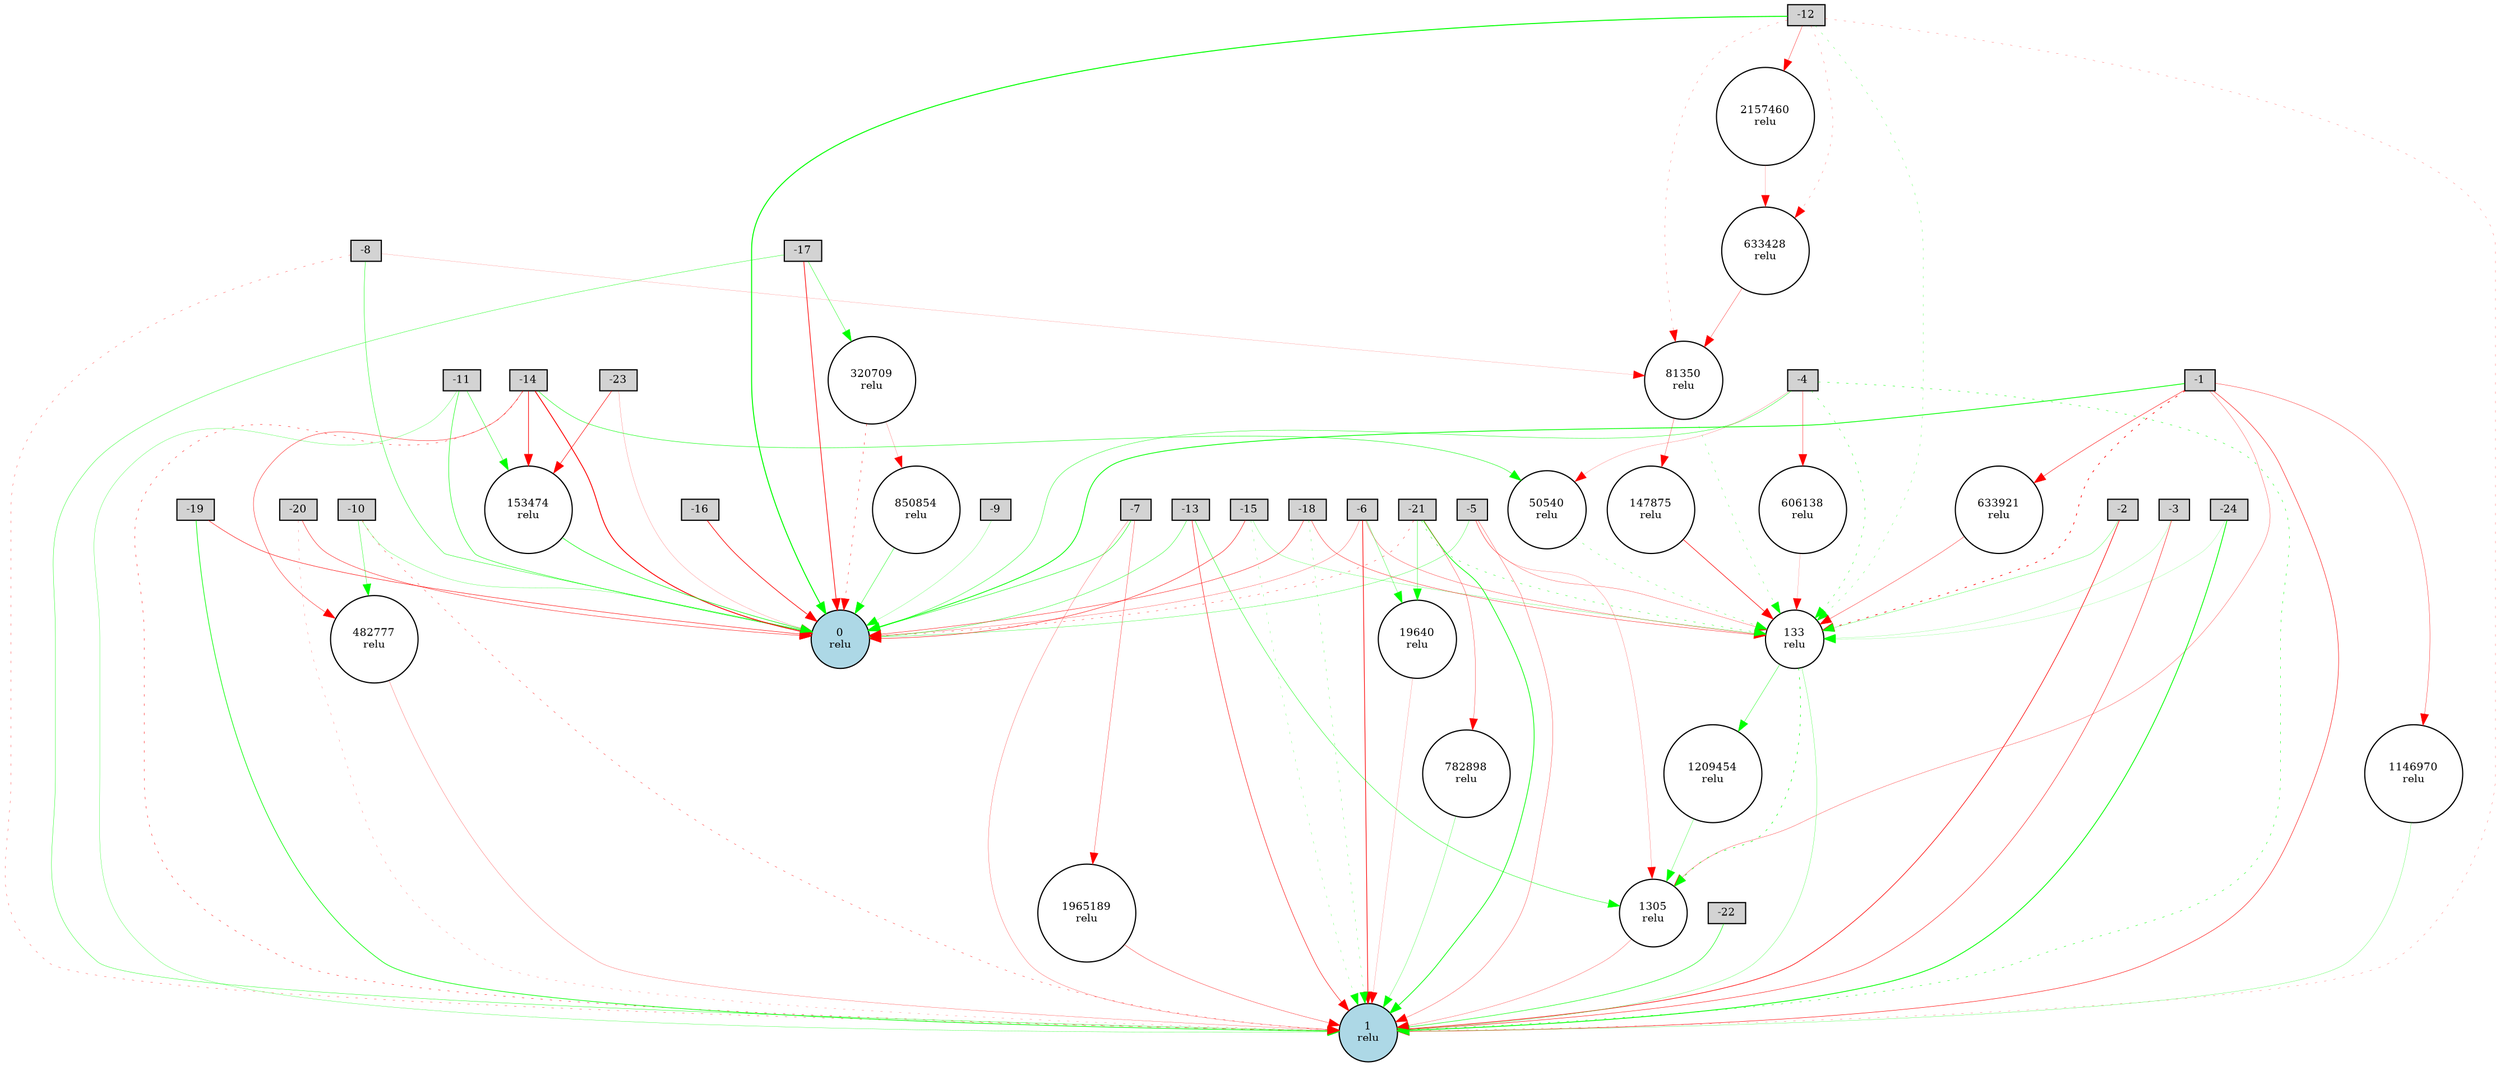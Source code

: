 digraph {
	node [fontsize=9 height=0.2 shape=circle width=0.2]
	A [label=-1 fillcolor=lightgray shape=box style=filled]
	B [label=-2 fillcolor=lightgray shape=box style=filled]
	-3 [label=-3 fillcolor=lightgray shape=box style=filled]
	-4 [label=-4 fillcolor=lightgray shape=box style=filled]
	-5 [label=-5 fillcolor=lightgray shape=box style=filled]
	-6 [label=-6 fillcolor=lightgray shape=box style=filled]
	-7 [label=-7 fillcolor=lightgray shape=box style=filled]
	-8 [label=-8 fillcolor=lightgray shape=box style=filled]
	-9 [label=-9 fillcolor=lightgray shape=box style=filled]
	-10 [label=-10 fillcolor=lightgray shape=box style=filled]
	-11 [label=-11 fillcolor=lightgray shape=box style=filled]
	-12 [label=-12 fillcolor=lightgray shape=box style=filled]
	-13 [label=-13 fillcolor=lightgray shape=box style=filled]
	-14 [label=-14 fillcolor=lightgray shape=box style=filled]
	-15 [label=-15 fillcolor=lightgray shape=box style=filled]
	-16 [label=-16 fillcolor=lightgray shape=box style=filled]
	-17 [label=-17 fillcolor=lightgray shape=box style=filled]
	-18 [label=-18 fillcolor=lightgray shape=box style=filled]
	-19 [label=-19 fillcolor=lightgray shape=box style=filled]
	-20 [label=-20 fillcolor=lightgray shape=box style=filled]
	-21 [label=-21 fillcolor=lightgray shape=box style=filled]
	-22 [label=-22 fillcolor=lightgray shape=box style=filled]
	-23 [label=-23 fillcolor=lightgray shape=box style=filled]
	-24 [label=-24 fillcolor=lightgray shape=box style=filled]
	"A XOR B" [label="0
relu" fillcolor=lightblue style=filled]
	1 [label="1
relu" fillcolor=lightblue style=filled]
	153474 [label="153474
relu" fillcolor=white style=filled]
	147875 [label="147875
relu" fillcolor=white style=filled]
	633921 [label="633921
relu" fillcolor=white style=filled]
	133 [label="133
relu" fillcolor=white style=filled]
	81350 [label="81350
relu" fillcolor=white style=filled]
	320709 [label="320709
relu" fillcolor=white style=filled]
	850854 [label="850854
relu" fillcolor=white style=filled]
	1146970 [label="1146970
relu" fillcolor=white style=filled]
	1965189 [label="1965189
relu" fillcolor=white style=filled]
	50540 [label="50540
relu" fillcolor=white style=filled]
	482777 [label="482777
relu" fillcolor=white style=filled]
	1209454 [label="1209454
relu" fillcolor=white style=filled]
	782898 [label="782898
relu" fillcolor=white style=filled]
	633428 [label="633428
relu" fillcolor=white style=filled]
	2157460 [label="2157460
relu" fillcolor=white style=filled]
	19640 [label="19640
relu" fillcolor=white style=filled]
	1305 [label="1305
relu" fillcolor=white style=filled]
	606138 [label="606138
relu" fillcolor=white style=filled]
	-22 -> 1 [color=green penwidth=0.4153355991768004 style=solid]
	-8 -> 1 [color=red penwidth=0.22111410156052982 style=dotted]
	-5 -> "A XOR B" [color=green penwidth=0.23446951721825476 style=solid]
	-10 -> 1 [color=red penwidth=0.2734602953909824 style=dotted]
	-6 -> "A XOR B" [color=red penwidth=0.2027109555895194 style=solid]
	B -> 1 [color=red penwidth=0.514406828680992 style=solid]
	-11 -> "A XOR B" [color=green penwidth=0.39816931727240035 style=solid]
	-4 -> 1 [color=green penwidth=0.34424589703630504 style=dotted]
	-10 -> "A XOR B" [color=green penwidth=0.1974061373609122 style=solid]
	-14 -> 1 [color=red penwidth=0.3249411117210388 style=dotted]
	-19 -> "A XOR B" [color=red penwidth=0.38916427109413043 style=solid]
	-8 -> "A XOR B" [color=green penwidth=0.32639649618763344 style=solid]
	-18 -> 1 [color=green penwidth=0.20727228547836607 style=dotted]
	-4 -> 133 [color=green penwidth=0.29407744385605394 style=dotted]
	-21 -> "A XOR B" [color=red penwidth=0.27023616971904857 style=dotted]
	-12 -> "A XOR B" [color=green penwidth=0.8450704091806841 style=solid]
	-20 -> "A XOR B" [color=red penwidth=0.3389645500914119 style=solid]
	-11 -> 1 [color=green penwidth=0.20517528168360558 style=solid]
	-3 -> 133 [color=green penwidth=0.12661274083064605 style=solid]
	A -> 1 [color=red penwidth=0.38336270255439 style=solid]
	-17 -> "A XOR B" [color=red penwidth=0.571200769786537 style=solid]
	-5 -> 1 [color=red penwidth=0.2280133281612957 style=solid]
	-24 -> 133 [color=green penwidth=0.11311321328986589 style=solid]
	-15 -> 1 [color=green penwidth=0.17724895982852432 style=dotted]
	-17 -> 1 [color=green penwidth=0.2771613138364445 style=solid]
	-14 -> "A XOR B" [color=red penwidth=0.7469486104088494 style=solid]
	-19 -> 1 [color=green penwidth=0.5503147712861134 style=solid]
	-7 -> 1 [color=red penwidth=0.18659580762882177 style=solid]
	-15 -> "A XOR B" [color=red penwidth=0.37442171000909563 style=solid]
	-6 -> 1 [color=red penwidth=0.5787165645433208 style=solid]
	-18 -> "A XOR B" [color=red penwidth=0.3306381213474705 style=solid]
	-24 -> 1 [color=green penwidth=0.6908262853643778 style=solid]
	-7 -> "A XOR B" [color=green penwidth=0.38114757950385414 style=solid]
	A -> 133 [color=red penwidth=0.5788302060313202 style=dotted]
	-3 -> 1 [color=red penwidth=0.36016246339316227 style=solid]
	A -> "A XOR B" [color=green penwidth=0.6661383431849485 style=solid]
	-18 -> 133 [color=red penwidth=0.2961552156287654 style=solid]
	-5 -> 133 [color=red penwidth=0.21200911947355333 style=solid]
	133 -> 1 [color=green penwidth=0.19316094834373224 style=solid]
	-20 -> 1 [color=red penwidth=0.15451038390600808 style=dotted]
	-21 -> 1 [color=green penwidth=0.603350787457747 style=solid]
	-9 -> "A XOR B" [color=green penwidth=0.1654386123813616 style=solid]
	-16 -> "A XOR B" [color=red penwidth=0.5503552525236727 style=solid]
	-12 -> 1 [color=red penwidth=0.1664623525765535 style=dotted]
	-6 -> 133 [color=red penwidth=0.23774212707225426 style=solid]
	-13 -> 1 [color=red penwidth=0.3944379617793844 style=solid]
	-23 -> "A XOR B" [color=red penwidth=0.13475123797642263 style=solid]
	-12 -> 133 [color=green penwidth=0.20171604238127067 style=dotted]
	-13 -> "A XOR B" [color=green penwidth=0.2965397543227344 style=solid]
	-15 -> 133 [color=green penwidth=0.18578705289278102 style=solid]
	-21 -> 133 [color=green penwidth=0.3005200079467264 style=dotted]
	B -> 133 [color=green penwidth=0.21425460738941954 style=solid]
	A -> 1305 [color=red penwidth=0.2166086154653496 style=solid]
	1305 -> 1 [color=red penwidth=0.20182827126859015 style=solid]
	-6 -> 19640 [color=green penwidth=0.2448425463859418 style=solid]
	19640 -> 1 [color=red penwidth=0.12642501697988692 style=solid]
	-21 -> 19640 [color=green penwidth=0.2854786503600776 style=solid]
	-4 -> 50540 [color=red penwidth=0.14209377049253633 style=solid]
	50540 -> 133 [color=green penwidth=0.23702210785553257 style=dotted]
	-14 -> 50540 [color=green penwidth=0.37168372019323204 style=solid]
	-12 -> 81350 [color=red penwidth=0.17495455538147026 style=dotted]
	81350 -> 133 [color=green penwidth=0.21388828970499787 style=dotted]
	-8 -> 81350 [color=red penwidth=0.10210800450421009 style=solid]
	81350 -> 147875 [color=red penwidth=0.22942450797729333 style=solid]
	147875 -> 133 [color=red penwidth=0.47347817046393514 style=solid]
	-11 -> 153474 [color=green penwidth=0.33491774137530717 style=solid]
	153474 -> "A XOR B" [color=green penwidth=0.4707453924514232 style=solid]
	-4 -> "A XOR B" [color=green penwidth=0.308705279954101 style=solid]
	-13 -> 1305 [color=green penwidth=0.3300873747087407 style=solid]
	-17 -> 320709 [color=green penwidth=0.303764290429198 style=solid]
	320709 -> "A XOR B" [color=red penwidth=0.318558151422662 style=dotted]
	-10 -> 482777 [color=green penwidth=0.2851966871597028 style=solid]
	482777 -> 1 [color=red penwidth=0.17530038489308436 style=solid]
	-4 -> 606138 [color=red penwidth=0.26288190006125906 style=solid]
	606138 -> 133 [color=red penwidth=0.12178649146810185 style=solid]
	-12 -> 633428 [color=red penwidth=0.17203183858971308 style=dotted]
	633428 -> 81350 [color=red penwidth=0.24677887646536492 style=solid]
	-14 -> 482777 [color=red penwidth=0.31436495918580376 style=solid]
	A -> 633921 [color=red penwidth=0.35963261949398095 style=solid]
	633921 -> 133 [color=red penwidth=0.2706443199884512 style=solid]
	-14 -> 153474 [color=red penwidth=0.5304398101125501 style=solid]
	-21 -> 782898 [color=red penwidth=0.2347531612329727 style=solid]
	782898 -> 1 [color=green penwidth=0.2115953065911994 style=solid]
	320709 -> 850854 [color=red penwidth=0.14162345143194666 style=solid]
	850854 -> "A XOR B" [color=green penwidth=0.31478465198963634 style=solid]
	-5 -> 1305 [color=red penwidth=0.1522170681706823 style=solid]
	A -> 1146970 [color=red penwidth=0.26101465648400446 style=solid]
	1146970 -> 1 [color=green penwidth=0.18340895757735654 style=solid]
	133 -> 1305 [color=green penwidth=0.45037337263939126 style=dotted]
	133 -> 1209454 [color=green penwidth=0.28914444381702487 style=solid]
	1209454 -> 1305 [color=green penwidth=0.23120094505985175 style=solid]
	-7 -> 1965189 [color=red penwidth=0.24960845181935493 style=solid]
	1965189 -> 1 [color=red penwidth=0.2596301865810954 style=solid]
	-12 -> 2157460 [color=red penwidth=0.26794890417052963 style=solid]
	2157460 -> 633428 [color=red penwidth=0.12987307910440374 style=solid]
	-23 -> 153474 [color=red penwidth=0.42268969805340106 style=solid]
}
